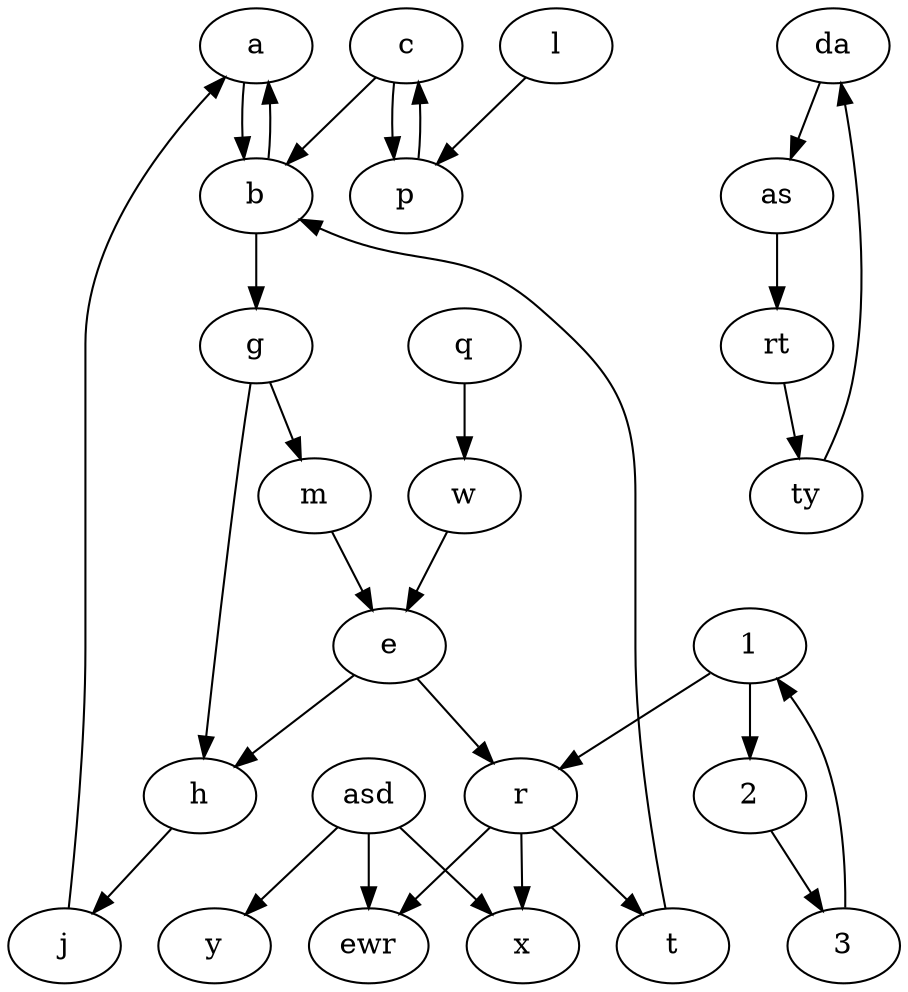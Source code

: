 digraph      asdwqe     { 
 a -> b ;
asd  ->  ewr   ;
r->ewr;
e->h;
p->c  ;
   l->p;
1->r;
m->e;
g->m;
b->g;
da->as;
as->rt;
rt->ty;
ty->da;
r->x;
asd->x;
asd->y;
c->b;
b->a;
q->w;
w->e;
e->r;
r->t;
t->b;
1->2;
2->3;
3->1;
g->h;
h->j;
j->a;
c->p;
}
